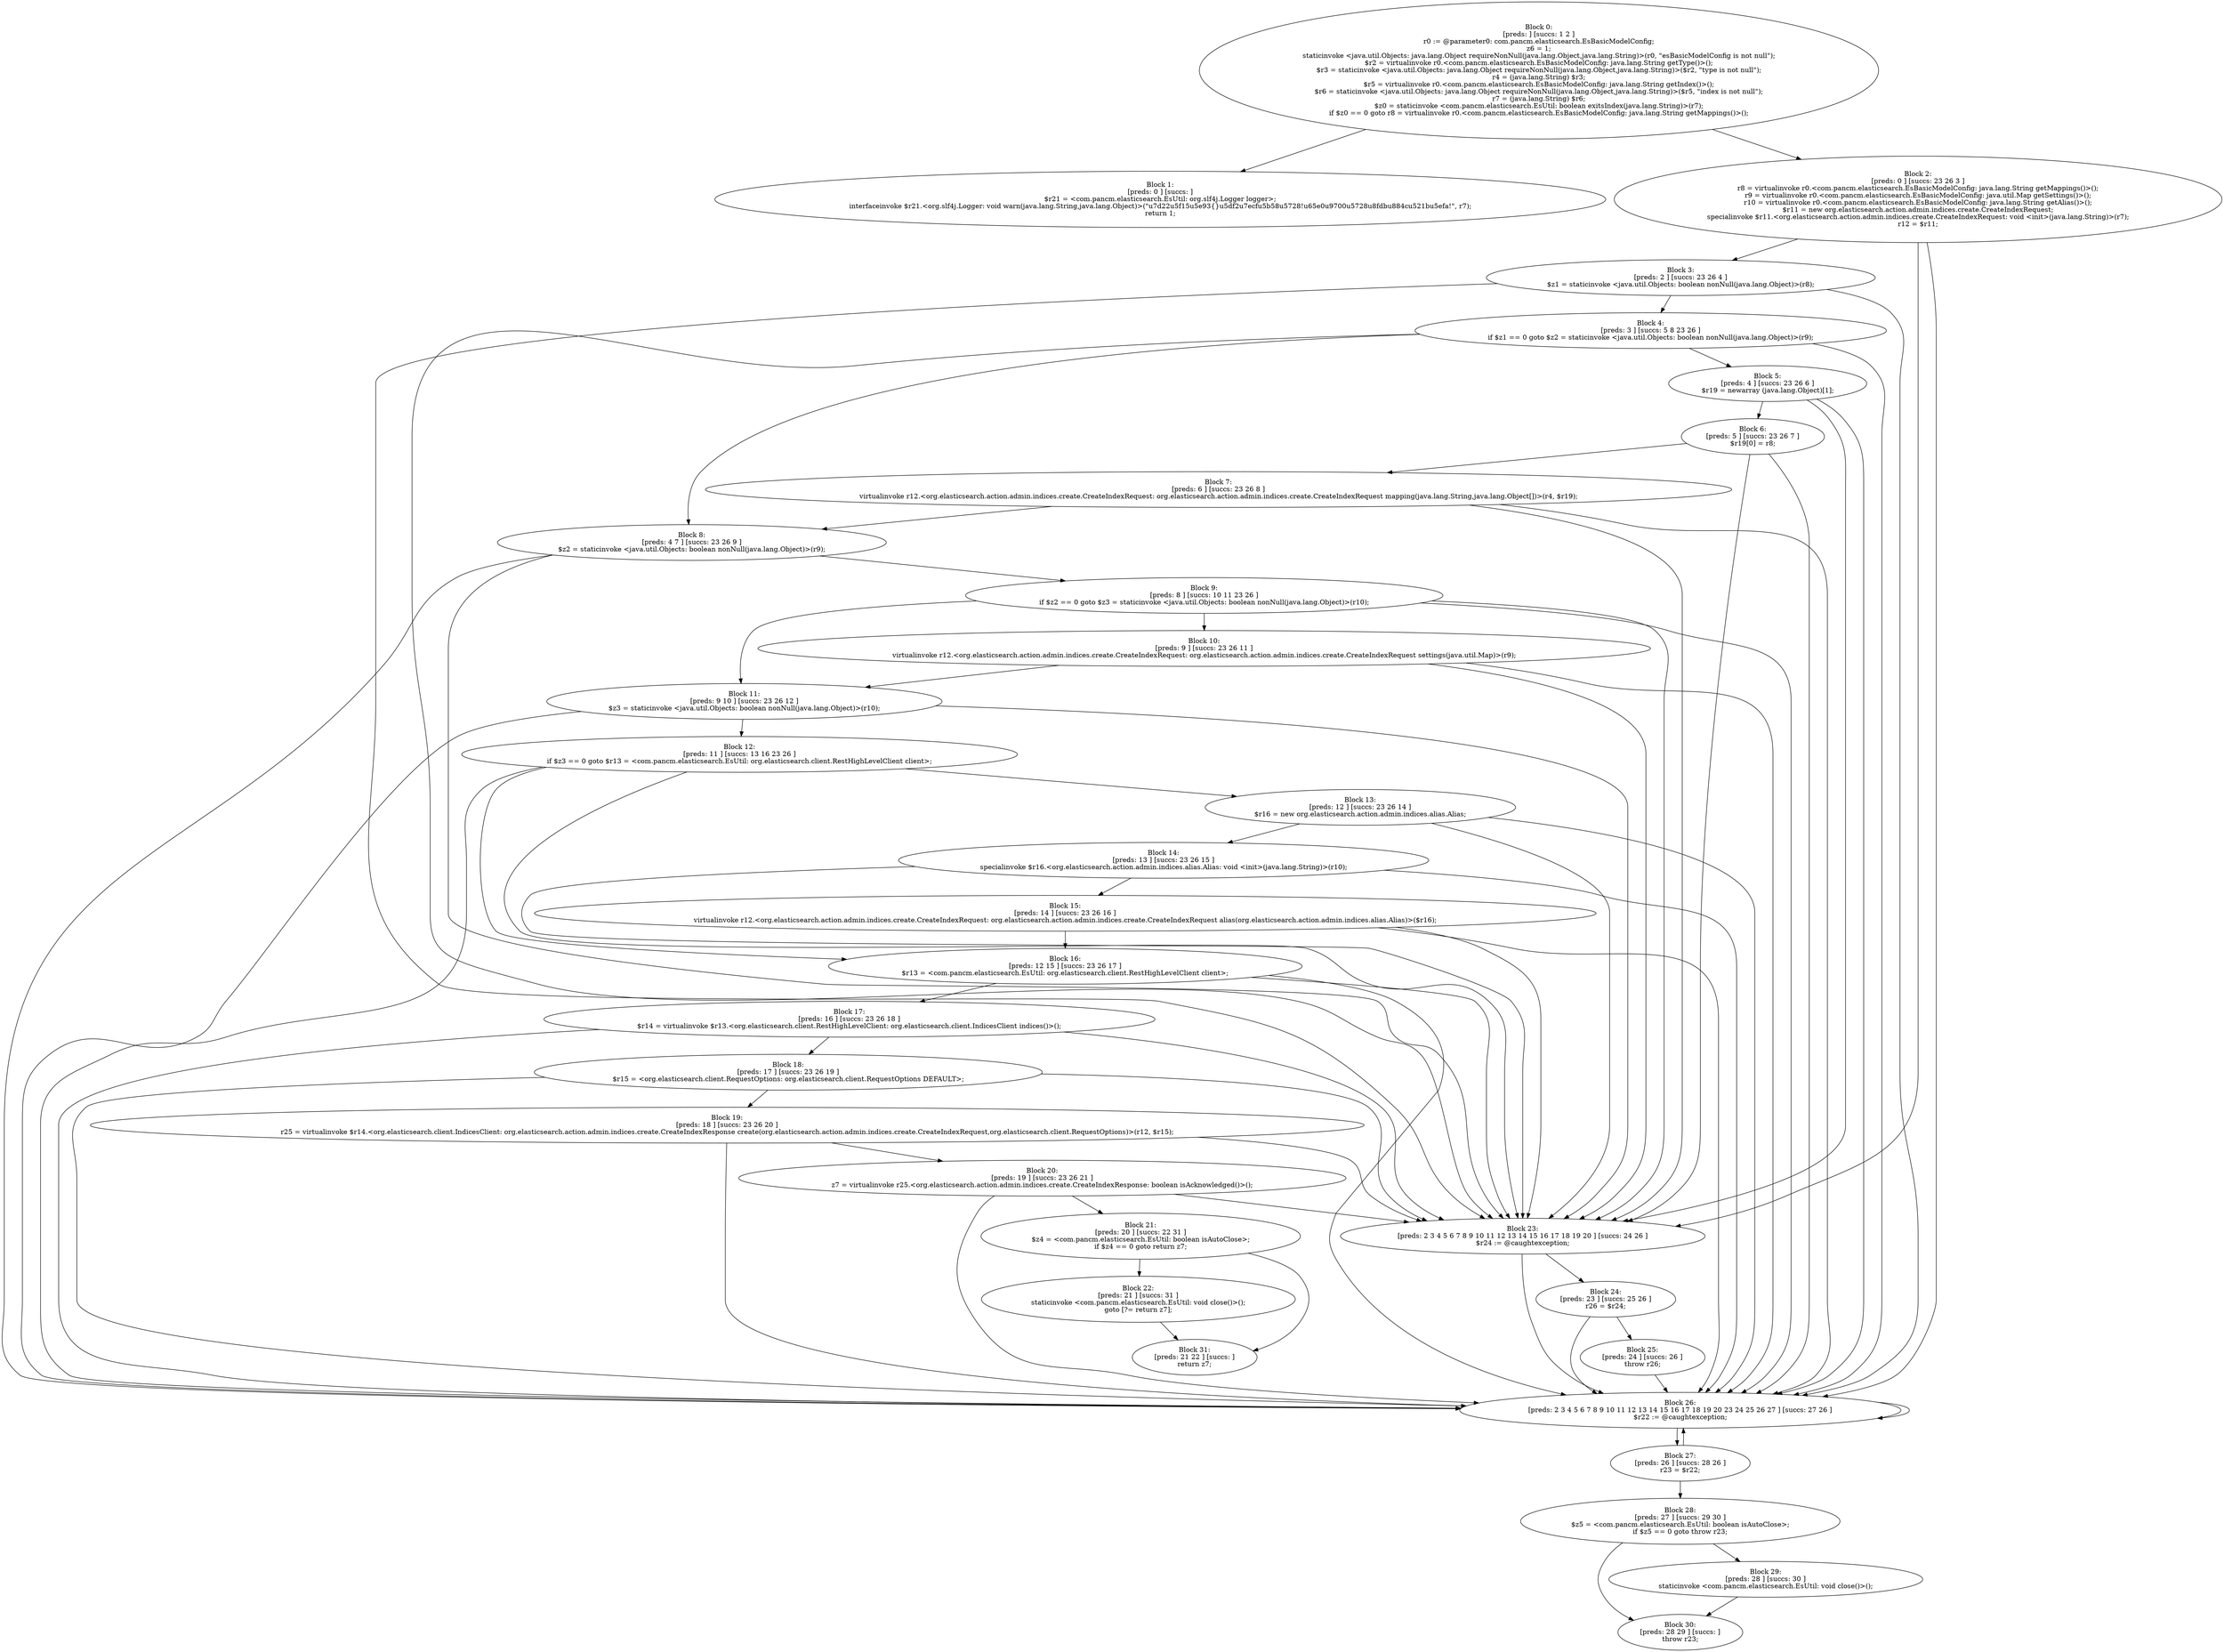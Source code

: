 digraph "unitGraph" {
    "Block 0:
[preds: ] [succs: 1 2 ]
r0 := @parameter0: com.pancm.elasticsearch.EsBasicModelConfig;
z6 = 1;
staticinvoke <java.util.Objects: java.lang.Object requireNonNull(java.lang.Object,java.lang.String)>(r0, \"esBasicModelConfig is not null\");
$r2 = virtualinvoke r0.<com.pancm.elasticsearch.EsBasicModelConfig: java.lang.String getType()>();
$r3 = staticinvoke <java.util.Objects: java.lang.Object requireNonNull(java.lang.Object,java.lang.String)>($r2, \"type is not null\");
r4 = (java.lang.String) $r3;
$r5 = virtualinvoke r0.<com.pancm.elasticsearch.EsBasicModelConfig: java.lang.String getIndex()>();
$r6 = staticinvoke <java.util.Objects: java.lang.Object requireNonNull(java.lang.Object,java.lang.String)>($r5, \"index is not null\");
r7 = (java.lang.String) $r6;
$z0 = staticinvoke <com.pancm.elasticsearch.EsUtil: boolean exitsIndex(java.lang.String)>(r7);
if $z0 == 0 goto r8 = virtualinvoke r0.<com.pancm.elasticsearch.EsBasicModelConfig: java.lang.String getMappings()>();
"
    "Block 1:
[preds: 0 ] [succs: ]
$r21 = <com.pancm.elasticsearch.EsUtil: org.slf4j.Logger logger>;
interfaceinvoke $r21.<org.slf4j.Logger: void warn(java.lang.String,java.lang.Object)>(\"\u7d22\u5f15\u5e93{}\u5df2\u7ecf\u5b58\u5728!\u65e0\u9700\u5728\u8fdb\u884c\u521b\u5efa!\", r7);
return 1;
"
    "Block 2:
[preds: 0 ] [succs: 23 26 3 ]
r8 = virtualinvoke r0.<com.pancm.elasticsearch.EsBasicModelConfig: java.lang.String getMappings()>();
r9 = virtualinvoke r0.<com.pancm.elasticsearch.EsBasicModelConfig: java.util.Map getSettings()>();
r10 = virtualinvoke r0.<com.pancm.elasticsearch.EsBasicModelConfig: java.lang.String getAlias()>();
$r11 = new org.elasticsearch.action.admin.indices.create.CreateIndexRequest;
specialinvoke $r11.<org.elasticsearch.action.admin.indices.create.CreateIndexRequest: void <init>(java.lang.String)>(r7);
r12 = $r11;
"
    "Block 3:
[preds: 2 ] [succs: 23 26 4 ]
$z1 = staticinvoke <java.util.Objects: boolean nonNull(java.lang.Object)>(r8);
"
    "Block 4:
[preds: 3 ] [succs: 5 8 23 26 ]
if $z1 == 0 goto $z2 = staticinvoke <java.util.Objects: boolean nonNull(java.lang.Object)>(r9);
"
    "Block 5:
[preds: 4 ] [succs: 23 26 6 ]
$r19 = newarray (java.lang.Object)[1];
"
    "Block 6:
[preds: 5 ] [succs: 23 26 7 ]
$r19[0] = r8;
"
    "Block 7:
[preds: 6 ] [succs: 23 26 8 ]
virtualinvoke r12.<org.elasticsearch.action.admin.indices.create.CreateIndexRequest: org.elasticsearch.action.admin.indices.create.CreateIndexRequest mapping(java.lang.String,java.lang.Object[])>(r4, $r19);
"
    "Block 8:
[preds: 4 7 ] [succs: 23 26 9 ]
$z2 = staticinvoke <java.util.Objects: boolean nonNull(java.lang.Object)>(r9);
"
    "Block 9:
[preds: 8 ] [succs: 10 11 23 26 ]
if $z2 == 0 goto $z3 = staticinvoke <java.util.Objects: boolean nonNull(java.lang.Object)>(r10);
"
    "Block 10:
[preds: 9 ] [succs: 23 26 11 ]
virtualinvoke r12.<org.elasticsearch.action.admin.indices.create.CreateIndexRequest: org.elasticsearch.action.admin.indices.create.CreateIndexRequest settings(java.util.Map)>(r9);
"
    "Block 11:
[preds: 9 10 ] [succs: 23 26 12 ]
$z3 = staticinvoke <java.util.Objects: boolean nonNull(java.lang.Object)>(r10);
"
    "Block 12:
[preds: 11 ] [succs: 13 16 23 26 ]
if $z3 == 0 goto $r13 = <com.pancm.elasticsearch.EsUtil: org.elasticsearch.client.RestHighLevelClient client>;
"
    "Block 13:
[preds: 12 ] [succs: 23 26 14 ]
$r16 = new org.elasticsearch.action.admin.indices.alias.Alias;
"
    "Block 14:
[preds: 13 ] [succs: 23 26 15 ]
specialinvoke $r16.<org.elasticsearch.action.admin.indices.alias.Alias: void <init>(java.lang.String)>(r10);
"
    "Block 15:
[preds: 14 ] [succs: 23 26 16 ]
virtualinvoke r12.<org.elasticsearch.action.admin.indices.create.CreateIndexRequest: org.elasticsearch.action.admin.indices.create.CreateIndexRequest alias(org.elasticsearch.action.admin.indices.alias.Alias)>($r16);
"
    "Block 16:
[preds: 12 15 ] [succs: 23 26 17 ]
$r13 = <com.pancm.elasticsearch.EsUtil: org.elasticsearch.client.RestHighLevelClient client>;
"
    "Block 17:
[preds: 16 ] [succs: 23 26 18 ]
$r14 = virtualinvoke $r13.<org.elasticsearch.client.RestHighLevelClient: org.elasticsearch.client.IndicesClient indices()>();
"
    "Block 18:
[preds: 17 ] [succs: 23 26 19 ]
$r15 = <org.elasticsearch.client.RequestOptions: org.elasticsearch.client.RequestOptions DEFAULT>;
"
    "Block 19:
[preds: 18 ] [succs: 23 26 20 ]
r25 = virtualinvoke $r14.<org.elasticsearch.client.IndicesClient: org.elasticsearch.action.admin.indices.create.CreateIndexResponse create(org.elasticsearch.action.admin.indices.create.CreateIndexRequest,org.elasticsearch.client.RequestOptions)>(r12, $r15);
"
    "Block 20:
[preds: 19 ] [succs: 23 26 21 ]
z7 = virtualinvoke r25.<org.elasticsearch.action.admin.indices.create.CreateIndexResponse: boolean isAcknowledged()>();
"
    "Block 21:
[preds: 20 ] [succs: 22 31 ]
$z4 = <com.pancm.elasticsearch.EsUtil: boolean isAutoClose>;
if $z4 == 0 goto return z7;
"
    "Block 22:
[preds: 21 ] [succs: 31 ]
staticinvoke <com.pancm.elasticsearch.EsUtil: void close()>();
goto [?= return z7];
"
    "Block 23:
[preds: 2 3 4 5 6 7 8 9 10 11 12 13 14 15 16 17 18 19 20 ] [succs: 24 26 ]
$r24 := @caughtexception;
"
    "Block 24:
[preds: 23 ] [succs: 25 26 ]
r26 = $r24;
"
    "Block 25:
[preds: 24 ] [succs: 26 ]
throw r26;
"
    "Block 26:
[preds: 2 3 4 5 6 7 8 9 10 11 12 13 14 15 16 17 18 19 20 23 24 25 26 27 ] [succs: 27 26 ]
$r22 := @caughtexception;
"
    "Block 27:
[preds: 26 ] [succs: 28 26 ]
r23 = $r22;
"
    "Block 28:
[preds: 27 ] [succs: 29 30 ]
$z5 = <com.pancm.elasticsearch.EsUtil: boolean isAutoClose>;
if $z5 == 0 goto throw r23;
"
    "Block 29:
[preds: 28 ] [succs: 30 ]
staticinvoke <com.pancm.elasticsearch.EsUtil: void close()>();
"
    "Block 30:
[preds: 28 29 ] [succs: ]
throw r23;
"
    "Block 31:
[preds: 21 22 ] [succs: ]
return z7;
"
    "Block 0:
[preds: ] [succs: 1 2 ]
r0 := @parameter0: com.pancm.elasticsearch.EsBasicModelConfig;
z6 = 1;
staticinvoke <java.util.Objects: java.lang.Object requireNonNull(java.lang.Object,java.lang.String)>(r0, \"esBasicModelConfig is not null\");
$r2 = virtualinvoke r0.<com.pancm.elasticsearch.EsBasicModelConfig: java.lang.String getType()>();
$r3 = staticinvoke <java.util.Objects: java.lang.Object requireNonNull(java.lang.Object,java.lang.String)>($r2, \"type is not null\");
r4 = (java.lang.String) $r3;
$r5 = virtualinvoke r0.<com.pancm.elasticsearch.EsBasicModelConfig: java.lang.String getIndex()>();
$r6 = staticinvoke <java.util.Objects: java.lang.Object requireNonNull(java.lang.Object,java.lang.String)>($r5, \"index is not null\");
r7 = (java.lang.String) $r6;
$z0 = staticinvoke <com.pancm.elasticsearch.EsUtil: boolean exitsIndex(java.lang.String)>(r7);
if $z0 == 0 goto r8 = virtualinvoke r0.<com.pancm.elasticsearch.EsBasicModelConfig: java.lang.String getMappings()>();
"->"Block 1:
[preds: 0 ] [succs: ]
$r21 = <com.pancm.elasticsearch.EsUtil: org.slf4j.Logger logger>;
interfaceinvoke $r21.<org.slf4j.Logger: void warn(java.lang.String,java.lang.Object)>(\"\u7d22\u5f15\u5e93{}\u5df2\u7ecf\u5b58\u5728!\u65e0\u9700\u5728\u8fdb\u884c\u521b\u5efa!\", r7);
return 1;
";
    "Block 0:
[preds: ] [succs: 1 2 ]
r0 := @parameter0: com.pancm.elasticsearch.EsBasicModelConfig;
z6 = 1;
staticinvoke <java.util.Objects: java.lang.Object requireNonNull(java.lang.Object,java.lang.String)>(r0, \"esBasicModelConfig is not null\");
$r2 = virtualinvoke r0.<com.pancm.elasticsearch.EsBasicModelConfig: java.lang.String getType()>();
$r3 = staticinvoke <java.util.Objects: java.lang.Object requireNonNull(java.lang.Object,java.lang.String)>($r2, \"type is not null\");
r4 = (java.lang.String) $r3;
$r5 = virtualinvoke r0.<com.pancm.elasticsearch.EsBasicModelConfig: java.lang.String getIndex()>();
$r6 = staticinvoke <java.util.Objects: java.lang.Object requireNonNull(java.lang.Object,java.lang.String)>($r5, \"index is not null\");
r7 = (java.lang.String) $r6;
$z0 = staticinvoke <com.pancm.elasticsearch.EsUtil: boolean exitsIndex(java.lang.String)>(r7);
if $z0 == 0 goto r8 = virtualinvoke r0.<com.pancm.elasticsearch.EsBasicModelConfig: java.lang.String getMappings()>();
"->"Block 2:
[preds: 0 ] [succs: 23 26 3 ]
r8 = virtualinvoke r0.<com.pancm.elasticsearch.EsBasicModelConfig: java.lang.String getMappings()>();
r9 = virtualinvoke r0.<com.pancm.elasticsearch.EsBasicModelConfig: java.util.Map getSettings()>();
r10 = virtualinvoke r0.<com.pancm.elasticsearch.EsBasicModelConfig: java.lang.String getAlias()>();
$r11 = new org.elasticsearch.action.admin.indices.create.CreateIndexRequest;
specialinvoke $r11.<org.elasticsearch.action.admin.indices.create.CreateIndexRequest: void <init>(java.lang.String)>(r7);
r12 = $r11;
";
    "Block 2:
[preds: 0 ] [succs: 23 26 3 ]
r8 = virtualinvoke r0.<com.pancm.elasticsearch.EsBasicModelConfig: java.lang.String getMappings()>();
r9 = virtualinvoke r0.<com.pancm.elasticsearch.EsBasicModelConfig: java.util.Map getSettings()>();
r10 = virtualinvoke r0.<com.pancm.elasticsearch.EsBasicModelConfig: java.lang.String getAlias()>();
$r11 = new org.elasticsearch.action.admin.indices.create.CreateIndexRequest;
specialinvoke $r11.<org.elasticsearch.action.admin.indices.create.CreateIndexRequest: void <init>(java.lang.String)>(r7);
r12 = $r11;
"->"Block 23:
[preds: 2 3 4 5 6 7 8 9 10 11 12 13 14 15 16 17 18 19 20 ] [succs: 24 26 ]
$r24 := @caughtexception;
";
    "Block 2:
[preds: 0 ] [succs: 23 26 3 ]
r8 = virtualinvoke r0.<com.pancm.elasticsearch.EsBasicModelConfig: java.lang.String getMappings()>();
r9 = virtualinvoke r0.<com.pancm.elasticsearch.EsBasicModelConfig: java.util.Map getSettings()>();
r10 = virtualinvoke r0.<com.pancm.elasticsearch.EsBasicModelConfig: java.lang.String getAlias()>();
$r11 = new org.elasticsearch.action.admin.indices.create.CreateIndexRequest;
specialinvoke $r11.<org.elasticsearch.action.admin.indices.create.CreateIndexRequest: void <init>(java.lang.String)>(r7);
r12 = $r11;
"->"Block 26:
[preds: 2 3 4 5 6 7 8 9 10 11 12 13 14 15 16 17 18 19 20 23 24 25 26 27 ] [succs: 27 26 ]
$r22 := @caughtexception;
";
    "Block 2:
[preds: 0 ] [succs: 23 26 3 ]
r8 = virtualinvoke r0.<com.pancm.elasticsearch.EsBasicModelConfig: java.lang.String getMappings()>();
r9 = virtualinvoke r0.<com.pancm.elasticsearch.EsBasicModelConfig: java.util.Map getSettings()>();
r10 = virtualinvoke r0.<com.pancm.elasticsearch.EsBasicModelConfig: java.lang.String getAlias()>();
$r11 = new org.elasticsearch.action.admin.indices.create.CreateIndexRequest;
specialinvoke $r11.<org.elasticsearch.action.admin.indices.create.CreateIndexRequest: void <init>(java.lang.String)>(r7);
r12 = $r11;
"->"Block 3:
[preds: 2 ] [succs: 23 26 4 ]
$z1 = staticinvoke <java.util.Objects: boolean nonNull(java.lang.Object)>(r8);
";
    "Block 3:
[preds: 2 ] [succs: 23 26 4 ]
$z1 = staticinvoke <java.util.Objects: boolean nonNull(java.lang.Object)>(r8);
"->"Block 23:
[preds: 2 3 4 5 6 7 8 9 10 11 12 13 14 15 16 17 18 19 20 ] [succs: 24 26 ]
$r24 := @caughtexception;
";
    "Block 3:
[preds: 2 ] [succs: 23 26 4 ]
$z1 = staticinvoke <java.util.Objects: boolean nonNull(java.lang.Object)>(r8);
"->"Block 26:
[preds: 2 3 4 5 6 7 8 9 10 11 12 13 14 15 16 17 18 19 20 23 24 25 26 27 ] [succs: 27 26 ]
$r22 := @caughtexception;
";
    "Block 3:
[preds: 2 ] [succs: 23 26 4 ]
$z1 = staticinvoke <java.util.Objects: boolean nonNull(java.lang.Object)>(r8);
"->"Block 4:
[preds: 3 ] [succs: 5 8 23 26 ]
if $z1 == 0 goto $z2 = staticinvoke <java.util.Objects: boolean nonNull(java.lang.Object)>(r9);
";
    "Block 4:
[preds: 3 ] [succs: 5 8 23 26 ]
if $z1 == 0 goto $z2 = staticinvoke <java.util.Objects: boolean nonNull(java.lang.Object)>(r9);
"->"Block 5:
[preds: 4 ] [succs: 23 26 6 ]
$r19 = newarray (java.lang.Object)[1];
";
    "Block 4:
[preds: 3 ] [succs: 5 8 23 26 ]
if $z1 == 0 goto $z2 = staticinvoke <java.util.Objects: boolean nonNull(java.lang.Object)>(r9);
"->"Block 8:
[preds: 4 7 ] [succs: 23 26 9 ]
$z2 = staticinvoke <java.util.Objects: boolean nonNull(java.lang.Object)>(r9);
";
    "Block 4:
[preds: 3 ] [succs: 5 8 23 26 ]
if $z1 == 0 goto $z2 = staticinvoke <java.util.Objects: boolean nonNull(java.lang.Object)>(r9);
"->"Block 23:
[preds: 2 3 4 5 6 7 8 9 10 11 12 13 14 15 16 17 18 19 20 ] [succs: 24 26 ]
$r24 := @caughtexception;
";
    "Block 4:
[preds: 3 ] [succs: 5 8 23 26 ]
if $z1 == 0 goto $z2 = staticinvoke <java.util.Objects: boolean nonNull(java.lang.Object)>(r9);
"->"Block 26:
[preds: 2 3 4 5 6 7 8 9 10 11 12 13 14 15 16 17 18 19 20 23 24 25 26 27 ] [succs: 27 26 ]
$r22 := @caughtexception;
";
    "Block 5:
[preds: 4 ] [succs: 23 26 6 ]
$r19 = newarray (java.lang.Object)[1];
"->"Block 23:
[preds: 2 3 4 5 6 7 8 9 10 11 12 13 14 15 16 17 18 19 20 ] [succs: 24 26 ]
$r24 := @caughtexception;
";
    "Block 5:
[preds: 4 ] [succs: 23 26 6 ]
$r19 = newarray (java.lang.Object)[1];
"->"Block 26:
[preds: 2 3 4 5 6 7 8 9 10 11 12 13 14 15 16 17 18 19 20 23 24 25 26 27 ] [succs: 27 26 ]
$r22 := @caughtexception;
";
    "Block 5:
[preds: 4 ] [succs: 23 26 6 ]
$r19 = newarray (java.lang.Object)[1];
"->"Block 6:
[preds: 5 ] [succs: 23 26 7 ]
$r19[0] = r8;
";
    "Block 6:
[preds: 5 ] [succs: 23 26 7 ]
$r19[0] = r8;
"->"Block 23:
[preds: 2 3 4 5 6 7 8 9 10 11 12 13 14 15 16 17 18 19 20 ] [succs: 24 26 ]
$r24 := @caughtexception;
";
    "Block 6:
[preds: 5 ] [succs: 23 26 7 ]
$r19[0] = r8;
"->"Block 26:
[preds: 2 3 4 5 6 7 8 9 10 11 12 13 14 15 16 17 18 19 20 23 24 25 26 27 ] [succs: 27 26 ]
$r22 := @caughtexception;
";
    "Block 6:
[preds: 5 ] [succs: 23 26 7 ]
$r19[0] = r8;
"->"Block 7:
[preds: 6 ] [succs: 23 26 8 ]
virtualinvoke r12.<org.elasticsearch.action.admin.indices.create.CreateIndexRequest: org.elasticsearch.action.admin.indices.create.CreateIndexRequest mapping(java.lang.String,java.lang.Object[])>(r4, $r19);
";
    "Block 7:
[preds: 6 ] [succs: 23 26 8 ]
virtualinvoke r12.<org.elasticsearch.action.admin.indices.create.CreateIndexRequest: org.elasticsearch.action.admin.indices.create.CreateIndexRequest mapping(java.lang.String,java.lang.Object[])>(r4, $r19);
"->"Block 23:
[preds: 2 3 4 5 6 7 8 9 10 11 12 13 14 15 16 17 18 19 20 ] [succs: 24 26 ]
$r24 := @caughtexception;
";
    "Block 7:
[preds: 6 ] [succs: 23 26 8 ]
virtualinvoke r12.<org.elasticsearch.action.admin.indices.create.CreateIndexRequest: org.elasticsearch.action.admin.indices.create.CreateIndexRequest mapping(java.lang.String,java.lang.Object[])>(r4, $r19);
"->"Block 26:
[preds: 2 3 4 5 6 7 8 9 10 11 12 13 14 15 16 17 18 19 20 23 24 25 26 27 ] [succs: 27 26 ]
$r22 := @caughtexception;
";
    "Block 7:
[preds: 6 ] [succs: 23 26 8 ]
virtualinvoke r12.<org.elasticsearch.action.admin.indices.create.CreateIndexRequest: org.elasticsearch.action.admin.indices.create.CreateIndexRequest mapping(java.lang.String,java.lang.Object[])>(r4, $r19);
"->"Block 8:
[preds: 4 7 ] [succs: 23 26 9 ]
$z2 = staticinvoke <java.util.Objects: boolean nonNull(java.lang.Object)>(r9);
";
    "Block 8:
[preds: 4 7 ] [succs: 23 26 9 ]
$z2 = staticinvoke <java.util.Objects: boolean nonNull(java.lang.Object)>(r9);
"->"Block 23:
[preds: 2 3 4 5 6 7 8 9 10 11 12 13 14 15 16 17 18 19 20 ] [succs: 24 26 ]
$r24 := @caughtexception;
";
    "Block 8:
[preds: 4 7 ] [succs: 23 26 9 ]
$z2 = staticinvoke <java.util.Objects: boolean nonNull(java.lang.Object)>(r9);
"->"Block 26:
[preds: 2 3 4 5 6 7 8 9 10 11 12 13 14 15 16 17 18 19 20 23 24 25 26 27 ] [succs: 27 26 ]
$r22 := @caughtexception;
";
    "Block 8:
[preds: 4 7 ] [succs: 23 26 9 ]
$z2 = staticinvoke <java.util.Objects: boolean nonNull(java.lang.Object)>(r9);
"->"Block 9:
[preds: 8 ] [succs: 10 11 23 26 ]
if $z2 == 0 goto $z3 = staticinvoke <java.util.Objects: boolean nonNull(java.lang.Object)>(r10);
";
    "Block 9:
[preds: 8 ] [succs: 10 11 23 26 ]
if $z2 == 0 goto $z3 = staticinvoke <java.util.Objects: boolean nonNull(java.lang.Object)>(r10);
"->"Block 10:
[preds: 9 ] [succs: 23 26 11 ]
virtualinvoke r12.<org.elasticsearch.action.admin.indices.create.CreateIndexRequest: org.elasticsearch.action.admin.indices.create.CreateIndexRequest settings(java.util.Map)>(r9);
";
    "Block 9:
[preds: 8 ] [succs: 10 11 23 26 ]
if $z2 == 0 goto $z3 = staticinvoke <java.util.Objects: boolean nonNull(java.lang.Object)>(r10);
"->"Block 11:
[preds: 9 10 ] [succs: 23 26 12 ]
$z3 = staticinvoke <java.util.Objects: boolean nonNull(java.lang.Object)>(r10);
";
    "Block 9:
[preds: 8 ] [succs: 10 11 23 26 ]
if $z2 == 0 goto $z3 = staticinvoke <java.util.Objects: boolean nonNull(java.lang.Object)>(r10);
"->"Block 23:
[preds: 2 3 4 5 6 7 8 9 10 11 12 13 14 15 16 17 18 19 20 ] [succs: 24 26 ]
$r24 := @caughtexception;
";
    "Block 9:
[preds: 8 ] [succs: 10 11 23 26 ]
if $z2 == 0 goto $z3 = staticinvoke <java.util.Objects: boolean nonNull(java.lang.Object)>(r10);
"->"Block 26:
[preds: 2 3 4 5 6 7 8 9 10 11 12 13 14 15 16 17 18 19 20 23 24 25 26 27 ] [succs: 27 26 ]
$r22 := @caughtexception;
";
    "Block 10:
[preds: 9 ] [succs: 23 26 11 ]
virtualinvoke r12.<org.elasticsearch.action.admin.indices.create.CreateIndexRequest: org.elasticsearch.action.admin.indices.create.CreateIndexRequest settings(java.util.Map)>(r9);
"->"Block 23:
[preds: 2 3 4 5 6 7 8 9 10 11 12 13 14 15 16 17 18 19 20 ] [succs: 24 26 ]
$r24 := @caughtexception;
";
    "Block 10:
[preds: 9 ] [succs: 23 26 11 ]
virtualinvoke r12.<org.elasticsearch.action.admin.indices.create.CreateIndexRequest: org.elasticsearch.action.admin.indices.create.CreateIndexRequest settings(java.util.Map)>(r9);
"->"Block 26:
[preds: 2 3 4 5 6 7 8 9 10 11 12 13 14 15 16 17 18 19 20 23 24 25 26 27 ] [succs: 27 26 ]
$r22 := @caughtexception;
";
    "Block 10:
[preds: 9 ] [succs: 23 26 11 ]
virtualinvoke r12.<org.elasticsearch.action.admin.indices.create.CreateIndexRequest: org.elasticsearch.action.admin.indices.create.CreateIndexRequest settings(java.util.Map)>(r9);
"->"Block 11:
[preds: 9 10 ] [succs: 23 26 12 ]
$z3 = staticinvoke <java.util.Objects: boolean nonNull(java.lang.Object)>(r10);
";
    "Block 11:
[preds: 9 10 ] [succs: 23 26 12 ]
$z3 = staticinvoke <java.util.Objects: boolean nonNull(java.lang.Object)>(r10);
"->"Block 23:
[preds: 2 3 4 5 6 7 8 9 10 11 12 13 14 15 16 17 18 19 20 ] [succs: 24 26 ]
$r24 := @caughtexception;
";
    "Block 11:
[preds: 9 10 ] [succs: 23 26 12 ]
$z3 = staticinvoke <java.util.Objects: boolean nonNull(java.lang.Object)>(r10);
"->"Block 26:
[preds: 2 3 4 5 6 7 8 9 10 11 12 13 14 15 16 17 18 19 20 23 24 25 26 27 ] [succs: 27 26 ]
$r22 := @caughtexception;
";
    "Block 11:
[preds: 9 10 ] [succs: 23 26 12 ]
$z3 = staticinvoke <java.util.Objects: boolean nonNull(java.lang.Object)>(r10);
"->"Block 12:
[preds: 11 ] [succs: 13 16 23 26 ]
if $z3 == 0 goto $r13 = <com.pancm.elasticsearch.EsUtil: org.elasticsearch.client.RestHighLevelClient client>;
";
    "Block 12:
[preds: 11 ] [succs: 13 16 23 26 ]
if $z3 == 0 goto $r13 = <com.pancm.elasticsearch.EsUtil: org.elasticsearch.client.RestHighLevelClient client>;
"->"Block 13:
[preds: 12 ] [succs: 23 26 14 ]
$r16 = new org.elasticsearch.action.admin.indices.alias.Alias;
";
    "Block 12:
[preds: 11 ] [succs: 13 16 23 26 ]
if $z3 == 0 goto $r13 = <com.pancm.elasticsearch.EsUtil: org.elasticsearch.client.RestHighLevelClient client>;
"->"Block 16:
[preds: 12 15 ] [succs: 23 26 17 ]
$r13 = <com.pancm.elasticsearch.EsUtil: org.elasticsearch.client.RestHighLevelClient client>;
";
    "Block 12:
[preds: 11 ] [succs: 13 16 23 26 ]
if $z3 == 0 goto $r13 = <com.pancm.elasticsearch.EsUtil: org.elasticsearch.client.RestHighLevelClient client>;
"->"Block 23:
[preds: 2 3 4 5 6 7 8 9 10 11 12 13 14 15 16 17 18 19 20 ] [succs: 24 26 ]
$r24 := @caughtexception;
";
    "Block 12:
[preds: 11 ] [succs: 13 16 23 26 ]
if $z3 == 0 goto $r13 = <com.pancm.elasticsearch.EsUtil: org.elasticsearch.client.RestHighLevelClient client>;
"->"Block 26:
[preds: 2 3 4 5 6 7 8 9 10 11 12 13 14 15 16 17 18 19 20 23 24 25 26 27 ] [succs: 27 26 ]
$r22 := @caughtexception;
";
    "Block 13:
[preds: 12 ] [succs: 23 26 14 ]
$r16 = new org.elasticsearch.action.admin.indices.alias.Alias;
"->"Block 23:
[preds: 2 3 4 5 6 7 8 9 10 11 12 13 14 15 16 17 18 19 20 ] [succs: 24 26 ]
$r24 := @caughtexception;
";
    "Block 13:
[preds: 12 ] [succs: 23 26 14 ]
$r16 = new org.elasticsearch.action.admin.indices.alias.Alias;
"->"Block 26:
[preds: 2 3 4 5 6 7 8 9 10 11 12 13 14 15 16 17 18 19 20 23 24 25 26 27 ] [succs: 27 26 ]
$r22 := @caughtexception;
";
    "Block 13:
[preds: 12 ] [succs: 23 26 14 ]
$r16 = new org.elasticsearch.action.admin.indices.alias.Alias;
"->"Block 14:
[preds: 13 ] [succs: 23 26 15 ]
specialinvoke $r16.<org.elasticsearch.action.admin.indices.alias.Alias: void <init>(java.lang.String)>(r10);
";
    "Block 14:
[preds: 13 ] [succs: 23 26 15 ]
specialinvoke $r16.<org.elasticsearch.action.admin.indices.alias.Alias: void <init>(java.lang.String)>(r10);
"->"Block 23:
[preds: 2 3 4 5 6 7 8 9 10 11 12 13 14 15 16 17 18 19 20 ] [succs: 24 26 ]
$r24 := @caughtexception;
";
    "Block 14:
[preds: 13 ] [succs: 23 26 15 ]
specialinvoke $r16.<org.elasticsearch.action.admin.indices.alias.Alias: void <init>(java.lang.String)>(r10);
"->"Block 26:
[preds: 2 3 4 5 6 7 8 9 10 11 12 13 14 15 16 17 18 19 20 23 24 25 26 27 ] [succs: 27 26 ]
$r22 := @caughtexception;
";
    "Block 14:
[preds: 13 ] [succs: 23 26 15 ]
specialinvoke $r16.<org.elasticsearch.action.admin.indices.alias.Alias: void <init>(java.lang.String)>(r10);
"->"Block 15:
[preds: 14 ] [succs: 23 26 16 ]
virtualinvoke r12.<org.elasticsearch.action.admin.indices.create.CreateIndexRequest: org.elasticsearch.action.admin.indices.create.CreateIndexRequest alias(org.elasticsearch.action.admin.indices.alias.Alias)>($r16);
";
    "Block 15:
[preds: 14 ] [succs: 23 26 16 ]
virtualinvoke r12.<org.elasticsearch.action.admin.indices.create.CreateIndexRequest: org.elasticsearch.action.admin.indices.create.CreateIndexRequest alias(org.elasticsearch.action.admin.indices.alias.Alias)>($r16);
"->"Block 23:
[preds: 2 3 4 5 6 7 8 9 10 11 12 13 14 15 16 17 18 19 20 ] [succs: 24 26 ]
$r24 := @caughtexception;
";
    "Block 15:
[preds: 14 ] [succs: 23 26 16 ]
virtualinvoke r12.<org.elasticsearch.action.admin.indices.create.CreateIndexRequest: org.elasticsearch.action.admin.indices.create.CreateIndexRequest alias(org.elasticsearch.action.admin.indices.alias.Alias)>($r16);
"->"Block 26:
[preds: 2 3 4 5 6 7 8 9 10 11 12 13 14 15 16 17 18 19 20 23 24 25 26 27 ] [succs: 27 26 ]
$r22 := @caughtexception;
";
    "Block 15:
[preds: 14 ] [succs: 23 26 16 ]
virtualinvoke r12.<org.elasticsearch.action.admin.indices.create.CreateIndexRequest: org.elasticsearch.action.admin.indices.create.CreateIndexRequest alias(org.elasticsearch.action.admin.indices.alias.Alias)>($r16);
"->"Block 16:
[preds: 12 15 ] [succs: 23 26 17 ]
$r13 = <com.pancm.elasticsearch.EsUtil: org.elasticsearch.client.RestHighLevelClient client>;
";
    "Block 16:
[preds: 12 15 ] [succs: 23 26 17 ]
$r13 = <com.pancm.elasticsearch.EsUtil: org.elasticsearch.client.RestHighLevelClient client>;
"->"Block 23:
[preds: 2 3 4 5 6 7 8 9 10 11 12 13 14 15 16 17 18 19 20 ] [succs: 24 26 ]
$r24 := @caughtexception;
";
    "Block 16:
[preds: 12 15 ] [succs: 23 26 17 ]
$r13 = <com.pancm.elasticsearch.EsUtil: org.elasticsearch.client.RestHighLevelClient client>;
"->"Block 26:
[preds: 2 3 4 5 6 7 8 9 10 11 12 13 14 15 16 17 18 19 20 23 24 25 26 27 ] [succs: 27 26 ]
$r22 := @caughtexception;
";
    "Block 16:
[preds: 12 15 ] [succs: 23 26 17 ]
$r13 = <com.pancm.elasticsearch.EsUtil: org.elasticsearch.client.RestHighLevelClient client>;
"->"Block 17:
[preds: 16 ] [succs: 23 26 18 ]
$r14 = virtualinvoke $r13.<org.elasticsearch.client.RestHighLevelClient: org.elasticsearch.client.IndicesClient indices()>();
";
    "Block 17:
[preds: 16 ] [succs: 23 26 18 ]
$r14 = virtualinvoke $r13.<org.elasticsearch.client.RestHighLevelClient: org.elasticsearch.client.IndicesClient indices()>();
"->"Block 23:
[preds: 2 3 4 5 6 7 8 9 10 11 12 13 14 15 16 17 18 19 20 ] [succs: 24 26 ]
$r24 := @caughtexception;
";
    "Block 17:
[preds: 16 ] [succs: 23 26 18 ]
$r14 = virtualinvoke $r13.<org.elasticsearch.client.RestHighLevelClient: org.elasticsearch.client.IndicesClient indices()>();
"->"Block 26:
[preds: 2 3 4 5 6 7 8 9 10 11 12 13 14 15 16 17 18 19 20 23 24 25 26 27 ] [succs: 27 26 ]
$r22 := @caughtexception;
";
    "Block 17:
[preds: 16 ] [succs: 23 26 18 ]
$r14 = virtualinvoke $r13.<org.elasticsearch.client.RestHighLevelClient: org.elasticsearch.client.IndicesClient indices()>();
"->"Block 18:
[preds: 17 ] [succs: 23 26 19 ]
$r15 = <org.elasticsearch.client.RequestOptions: org.elasticsearch.client.RequestOptions DEFAULT>;
";
    "Block 18:
[preds: 17 ] [succs: 23 26 19 ]
$r15 = <org.elasticsearch.client.RequestOptions: org.elasticsearch.client.RequestOptions DEFAULT>;
"->"Block 23:
[preds: 2 3 4 5 6 7 8 9 10 11 12 13 14 15 16 17 18 19 20 ] [succs: 24 26 ]
$r24 := @caughtexception;
";
    "Block 18:
[preds: 17 ] [succs: 23 26 19 ]
$r15 = <org.elasticsearch.client.RequestOptions: org.elasticsearch.client.RequestOptions DEFAULT>;
"->"Block 26:
[preds: 2 3 4 5 6 7 8 9 10 11 12 13 14 15 16 17 18 19 20 23 24 25 26 27 ] [succs: 27 26 ]
$r22 := @caughtexception;
";
    "Block 18:
[preds: 17 ] [succs: 23 26 19 ]
$r15 = <org.elasticsearch.client.RequestOptions: org.elasticsearch.client.RequestOptions DEFAULT>;
"->"Block 19:
[preds: 18 ] [succs: 23 26 20 ]
r25 = virtualinvoke $r14.<org.elasticsearch.client.IndicesClient: org.elasticsearch.action.admin.indices.create.CreateIndexResponse create(org.elasticsearch.action.admin.indices.create.CreateIndexRequest,org.elasticsearch.client.RequestOptions)>(r12, $r15);
";
    "Block 19:
[preds: 18 ] [succs: 23 26 20 ]
r25 = virtualinvoke $r14.<org.elasticsearch.client.IndicesClient: org.elasticsearch.action.admin.indices.create.CreateIndexResponse create(org.elasticsearch.action.admin.indices.create.CreateIndexRequest,org.elasticsearch.client.RequestOptions)>(r12, $r15);
"->"Block 23:
[preds: 2 3 4 5 6 7 8 9 10 11 12 13 14 15 16 17 18 19 20 ] [succs: 24 26 ]
$r24 := @caughtexception;
";
    "Block 19:
[preds: 18 ] [succs: 23 26 20 ]
r25 = virtualinvoke $r14.<org.elasticsearch.client.IndicesClient: org.elasticsearch.action.admin.indices.create.CreateIndexResponse create(org.elasticsearch.action.admin.indices.create.CreateIndexRequest,org.elasticsearch.client.RequestOptions)>(r12, $r15);
"->"Block 26:
[preds: 2 3 4 5 6 7 8 9 10 11 12 13 14 15 16 17 18 19 20 23 24 25 26 27 ] [succs: 27 26 ]
$r22 := @caughtexception;
";
    "Block 19:
[preds: 18 ] [succs: 23 26 20 ]
r25 = virtualinvoke $r14.<org.elasticsearch.client.IndicesClient: org.elasticsearch.action.admin.indices.create.CreateIndexResponse create(org.elasticsearch.action.admin.indices.create.CreateIndexRequest,org.elasticsearch.client.RequestOptions)>(r12, $r15);
"->"Block 20:
[preds: 19 ] [succs: 23 26 21 ]
z7 = virtualinvoke r25.<org.elasticsearch.action.admin.indices.create.CreateIndexResponse: boolean isAcknowledged()>();
";
    "Block 20:
[preds: 19 ] [succs: 23 26 21 ]
z7 = virtualinvoke r25.<org.elasticsearch.action.admin.indices.create.CreateIndexResponse: boolean isAcknowledged()>();
"->"Block 23:
[preds: 2 3 4 5 6 7 8 9 10 11 12 13 14 15 16 17 18 19 20 ] [succs: 24 26 ]
$r24 := @caughtexception;
";
    "Block 20:
[preds: 19 ] [succs: 23 26 21 ]
z7 = virtualinvoke r25.<org.elasticsearch.action.admin.indices.create.CreateIndexResponse: boolean isAcknowledged()>();
"->"Block 26:
[preds: 2 3 4 5 6 7 8 9 10 11 12 13 14 15 16 17 18 19 20 23 24 25 26 27 ] [succs: 27 26 ]
$r22 := @caughtexception;
";
    "Block 20:
[preds: 19 ] [succs: 23 26 21 ]
z7 = virtualinvoke r25.<org.elasticsearch.action.admin.indices.create.CreateIndexResponse: boolean isAcknowledged()>();
"->"Block 21:
[preds: 20 ] [succs: 22 31 ]
$z4 = <com.pancm.elasticsearch.EsUtil: boolean isAutoClose>;
if $z4 == 0 goto return z7;
";
    "Block 21:
[preds: 20 ] [succs: 22 31 ]
$z4 = <com.pancm.elasticsearch.EsUtil: boolean isAutoClose>;
if $z4 == 0 goto return z7;
"->"Block 22:
[preds: 21 ] [succs: 31 ]
staticinvoke <com.pancm.elasticsearch.EsUtil: void close()>();
goto [?= return z7];
";
    "Block 21:
[preds: 20 ] [succs: 22 31 ]
$z4 = <com.pancm.elasticsearch.EsUtil: boolean isAutoClose>;
if $z4 == 0 goto return z7;
"->"Block 31:
[preds: 21 22 ] [succs: ]
return z7;
";
    "Block 22:
[preds: 21 ] [succs: 31 ]
staticinvoke <com.pancm.elasticsearch.EsUtil: void close()>();
goto [?= return z7];
"->"Block 31:
[preds: 21 22 ] [succs: ]
return z7;
";
    "Block 23:
[preds: 2 3 4 5 6 7 8 9 10 11 12 13 14 15 16 17 18 19 20 ] [succs: 24 26 ]
$r24 := @caughtexception;
"->"Block 24:
[preds: 23 ] [succs: 25 26 ]
r26 = $r24;
";
    "Block 23:
[preds: 2 3 4 5 6 7 8 9 10 11 12 13 14 15 16 17 18 19 20 ] [succs: 24 26 ]
$r24 := @caughtexception;
"->"Block 26:
[preds: 2 3 4 5 6 7 8 9 10 11 12 13 14 15 16 17 18 19 20 23 24 25 26 27 ] [succs: 27 26 ]
$r22 := @caughtexception;
";
    "Block 24:
[preds: 23 ] [succs: 25 26 ]
r26 = $r24;
"->"Block 25:
[preds: 24 ] [succs: 26 ]
throw r26;
";
    "Block 24:
[preds: 23 ] [succs: 25 26 ]
r26 = $r24;
"->"Block 26:
[preds: 2 3 4 5 6 7 8 9 10 11 12 13 14 15 16 17 18 19 20 23 24 25 26 27 ] [succs: 27 26 ]
$r22 := @caughtexception;
";
    "Block 25:
[preds: 24 ] [succs: 26 ]
throw r26;
"->"Block 26:
[preds: 2 3 4 5 6 7 8 9 10 11 12 13 14 15 16 17 18 19 20 23 24 25 26 27 ] [succs: 27 26 ]
$r22 := @caughtexception;
";
    "Block 26:
[preds: 2 3 4 5 6 7 8 9 10 11 12 13 14 15 16 17 18 19 20 23 24 25 26 27 ] [succs: 27 26 ]
$r22 := @caughtexception;
"->"Block 27:
[preds: 26 ] [succs: 28 26 ]
r23 = $r22;
";
    "Block 26:
[preds: 2 3 4 5 6 7 8 9 10 11 12 13 14 15 16 17 18 19 20 23 24 25 26 27 ] [succs: 27 26 ]
$r22 := @caughtexception;
"->"Block 26:
[preds: 2 3 4 5 6 7 8 9 10 11 12 13 14 15 16 17 18 19 20 23 24 25 26 27 ] [succs: 27 26 ]
$r22 := @caughtexception;
";
    "Block 27:
[preds: 26 ] [succs: 28 26 ]
r23 = $r22;
"->"Block 28:
[preds: 27 ] [succs: 29 30 ]
$z5 = <com.pancm.elasticsearch.EsUtil: boolean isAutoClose>;
if $z5 == 0 goto throw r23;
";
    "Block 27:
[preds: 26 ] [succs: 28 26 ]
r23 = $r22;
"->"Block 26:
[preds: 2 3 4 5 6 7 8 9 10 11 12 13 14 15 16 17 18 19 20 23 24 25 26 27 ] [succs: 27 26 ]
$r22 := @caughtexception;
";
    "Block 28:
[preds: 27 ] [succs: 29 30 ]
$z5 = <com.pancm.elasticsearch.EsUtil: boolean isAutoClose>;
if $z5 == 0 goto throw r23;
"->"Block 29:
[preds: 28 ] [succs: 30 ]
staticinvoke <com.pancm.elasticsearch.EsUtil: void close()>();
";
    "Block 28:
[preds: 27 ] [succs: 29 30 ]
$z5 = <com.pancm.elasticsearch.EsUtil: boolean isAutoClose>;
if $z5 == 0 goto throw r23;
"->"Block 30:
[preds: 28 29 ] [succs: ]
throw r23;
";
    "Block 29:
[preds: 28 ] [succs: 30 ]
staticinvoke <com.pancm.elasticsearch.EsUtil: void close()>();
"->"Block 30:
[preds: 28 29 ] [succs: ]
throw r23;
";
}
